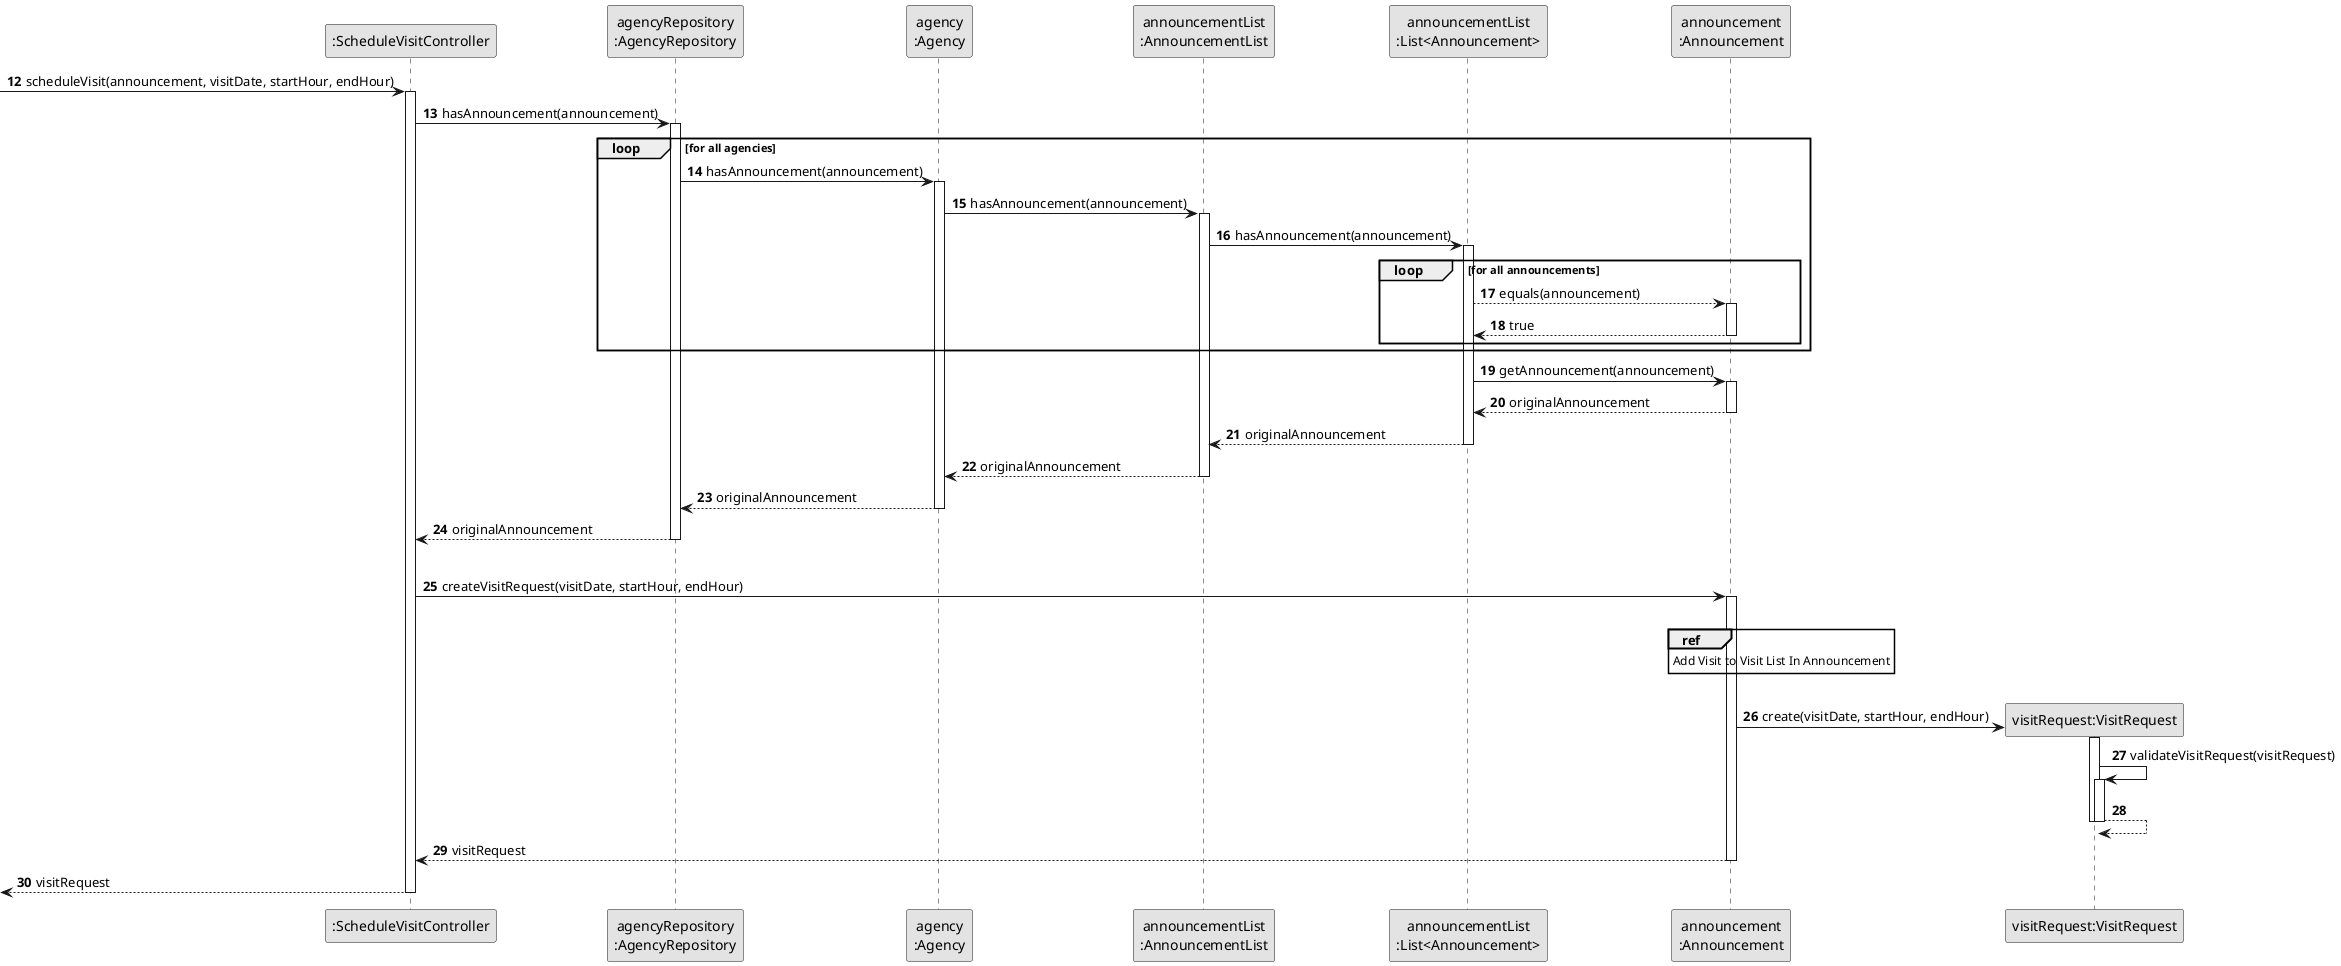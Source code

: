 @startuml
skinparam monochrome true
skinparam packageStyle rectangle
skinparam shadowing false


participant ":ScheduleVisitController" as CTRL
participant "agencyRepository\n:AgencyRepository" as AgencyRepository
participant "agency\n:Agency" as AGC
participant "announcementList\n:AnnouncementList" as LISTCLASS
participant "announcementList\n:List<Announcement>" as ANCLIST
participant "announcement\n:Announcement" as ANNOUNCE
participant "visitRequest:VisitRequest" as VREQUEST

autonumber 12

    -> CTRL : scheduleVisit(announcement, visitDate, startHour, endHour)
    activate CTRL

    CTRL -> AgencyRepository : hasAnnouncement(announcement)
    activate AgencyRepository

    loop for all agencies

        AgencyRepository -> AGC : hasAnnouncement(announcement)
        activate AGC

        AGC -> LISTCLASS : hasAnnouncement(announcement)

        activate LISTCLASS

        LISTCLASS -> ANCLIST : hasAnnouncement(announcement)

        loop for all announcements

            activate ANCLIST

            ANCLIST --> ANNOUNCE : equals(announcement)

            activate ANNOUNCE

                ANNOUNCE --> ANCLIST : true
            deactivate ANNOUNCE

        end loop

    end loop

        ANCLIST -> ANNOUNCE : getAnnouncement(announcement)
        activate ANNOUNCE

            ANNOUNCE --> ANCLIST : originalAnnouncement
        deactivate ANNOUNCE

            ANCLIST --> LISTCLASS : originalAnnouncement
        deactivate ANCLIST

            LISTCLASS --> AGC : originalAnnouncement
        deactivate LISTCLASS

            AGC --> AgencyRepository : originalAnnouncement
        deactivate AGC

            AgencyRepository --> CTRL : originalAnnouncement
        deactivate AgencyRepository
    |||
    CTRL -> ANNOUNCE : createVisitRequest(visitDate, startHour, endHour)
    activate ANNOUNCE

    |||
     ref over ANNOUNCE
        Add Visit to Visit List In Announcement
     end ref
    |||

    ANNOUNCE -> VREQUEST** : create(visitDate, startHour, endHour)

     activate VREQUEST

     VREQUEST -> VREQUEST : validateVisitRequest(visitRequest)
     activate VREQUEST

        VREQUEST --> VREQUEST
     deactivate VREQUEST


     deactivate VREQUEST

        ANNOUNCE --> CTRL : visitRequest
    deactivate ANNOUNCE

        <-- CTRL : visitRequest
    deactivate CTRL

autonumber 13

@enduml